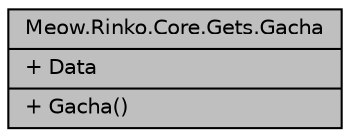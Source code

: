 digraph "Meow.Rinko.Core.Gets.Gacha"
{
 // LATEX_PDF_SIZE
  edge [fontname="Helvetica",fontsize="10",labelfontname="Helvetica",labelfontsize="10"];
  node [fontname="Helvetica",fontsize="10",shape=record];
  Node1 [label="{Meow.Rinko.Core.Gets.Gacha\n|+ Data\l|+ Gacha()\l}",height=0.2,width=0.4,color="black", fillcolor="grey75", style="filled", fontcolor="black",tooltip="某特定卡池"];
}
